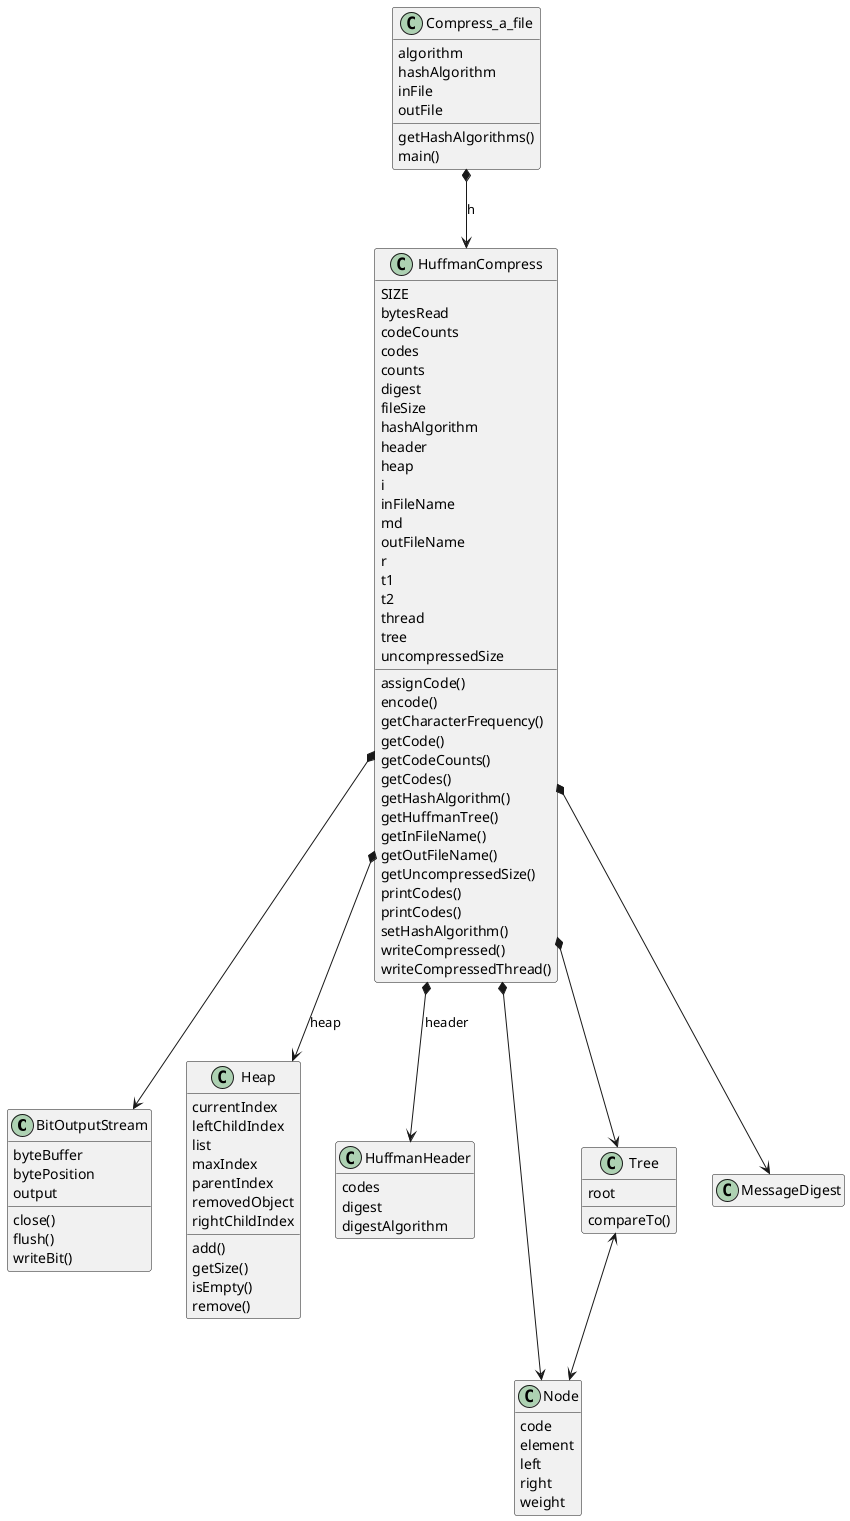 @startuml
class BitOutputStream {
    byteBuffer
    bytePosition
    output
    close()
    flush()
    writeBit()
}
class Compress_a_file {
    algorithm
    hashAlgorithm
    inFile
    outFile
    getHashAlgorithms()
    main()
}
class Heap {
    currentIndex
    leftChildIndex
    list
    maxIndex
    parentIndex
    removedObject
    rightChildIndex
    add()
    getSize()
    isEmpty()
    remove()
}
class HuffmanCompress {
    SIZE
    bytesRead
    codeCounts
    codes
    counts
    digest
    fileSize
    hashAlgorithm
    header
    heap
    i
    inFileName
    md
    outFileName
    r
    t1
    t2
    thread
    tree
    uncompressedSize
    assignCode()
    encode()
    getCharacterFrequency()
    getCode()
    getCodeCounts()
    getCodes()
    getHashAlgorithm()
    getHuffmanTree()
    getInFileName()
    getOutFileName()
    getUncompressedSize()
    printCodes()
    printCodes()
    setHashAlgorithm()
    writeCompressed()
    writeCompressedThread()
}
class HuffmanHeader {
    codes
    digest
    digestAlgorithm
}
class Node {
    code
    element
    left
    right
    weight
}
class Tree {
    root
    compareTo()
}

Compress_a_file *--> HuffmanCompress : h
HuffmanCompress *--> HuffmanHeader : header
HuffmanCompress *--> Heap : heap
HuffmanCompress *--> Tree
HuffmanCompress *--> BitOutputStream
HuffmanCompress *---> Node
HuffmanCompress *--> MessageDigest
Tree <--> Node
hide empty members
@enduml
